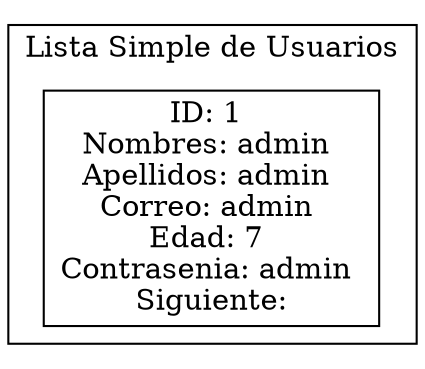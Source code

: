 digraph G {
    node [shape=record];
    rankdir=LR;
    subgraph cluster_0 {
        label = "Lista Simple de Usuarios";
        n0 [label = "{<data> ID: 1 \nNombres: admin \nApellidos: admin \nCorreo: admin \nEdad: 7 \nContrasenia: admin \nSiguiente: }"];
    }
}
